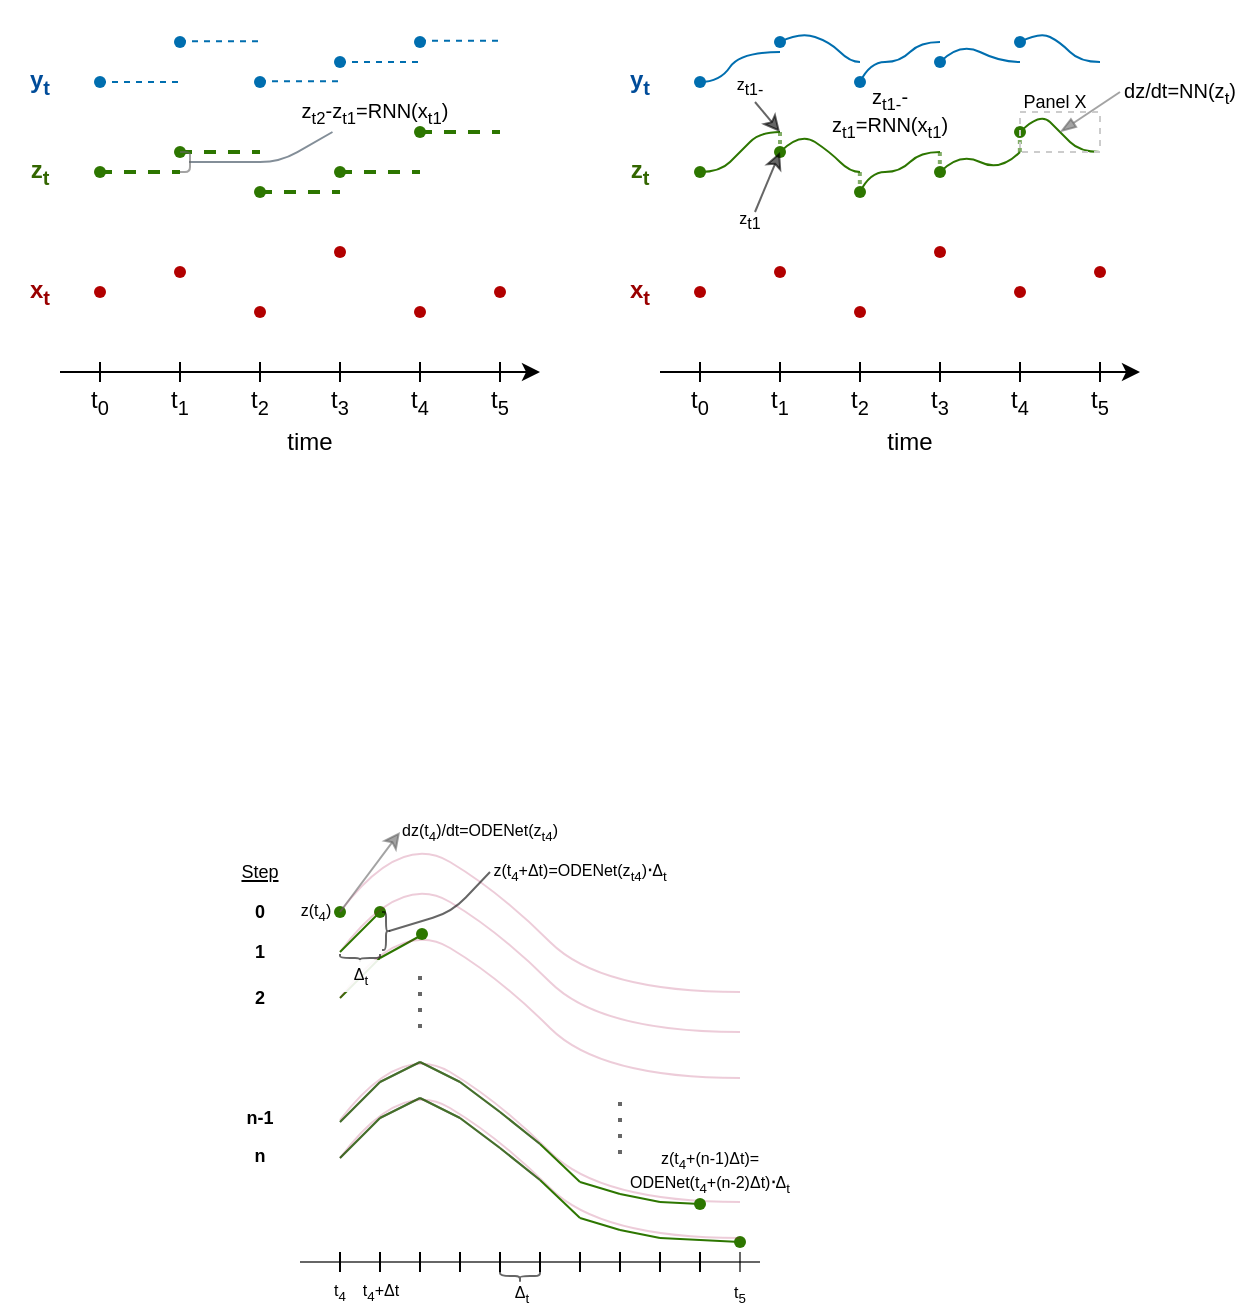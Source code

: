 <mxfile version="14.9.5" type="github">
  <diagram id="jBadv7jzQk303qV6k1zK" name="Page-1">
    <mxGraphModel dx="385" dy="618" grid="1" gridSize="10" guides="1" tooltips="1" connect="1" arrows="1" fold="1" page="1" pageScale="1" pageWidth="850" pageHeight="1100" math="0" shadow="0">
      <root>
        <mxCell id="0" />
        <mxCell id="1" parent="0" />
        <mxCell id="RxjEodVqocuGxgpkdKOe-25" value="" style="endArrow=none;html=1;fontSize=8;fontColor=#000000;strokeWidth=1;fillColor=#60a917;strokeColor=#2D7600;" edge="1" parent="1">
          <mxGeometry width="50" height="50" relative="1" as="geometry">
            <mxPoint x="280" y="573" as="sourcePoint" />
            <mxPoint x="300" y="562" as="targetPoint" />
          </mxGeometry>
        </mxCell>
        <mxCell id="RxjEodVqocuGxgpkdKOe-24" value="" style="endArrow=none;html=1;fontSize=8;fontColor=#000000;strokeWidth=1;fillColor=#60a917;strokeColor=#2D7600;" edge="1" parent="1">
          <mxGeometry width="50" height="50" relative="1" as="geometry">
            <mxPoint x="260" y="593" as="sourcePoint" />
            <mxPoint x="280" y="573" as="targetPoint" />
          </mxGeometry>
        </mxCell>
        <mxCell id="R_-WvSaThvEhrNufHfvD-218" value="" style="curved=1;endArrow=none;html=1;fontSize=8;fontColor=#000000;strokeWidth=1;opacity=20;endFill=0;fillColor=#d80073;strokeColor=#A50040;" parent="1" edge="1">
          <mxGeometry width="50" height="50" relative="1" as="geometry">
            <mxPoint x="260" y="593" as="sourcePoint" />
            <mxPoint x="460" y="633" as="targetPoint" />
            <Array as="points">
              <mxPoint x="290" y="553" />
              <mxPoint x="340" y="583" />
              <mxPoint x="390" y="633" />
            </Array>
          </mxGeometry>
        </mxCell>
        <mxCell id="R_-WvSaThvEhrNufHfvD-186" value="" style="shape=waypoint;sketch=0;fillStyle=solid;size=6;pointerEvents=1;points=[];fillColor=#60a917;resizable=0;rotatable=0;perimeter=centerPerimeter;snapToPoint=1;fontSize=8;fontColor=#ffffff;strokeWidth=1;strokeColor=#2D7600;" parent="1" vertex="1">
          <mxGeometry x="240" y="530" width="40" height="40" as="geometry" />
        </mxCell>
        <mxCell id="R_-WvSaThvEhrNufHfvD-189" value="" style="shape=waypoint;sketch=0;fillStyle=solid;size=6;pointerEvents=1;points=[];fillColor=#60a917;resizable=0;rotatable=0;perimeter=centerPerimeter;snapToPoint=1;fontSize=8;fontColor=#ffffff;strokeWidth=1;strokeColor=#2D7600;" parent="1" vertex="1">
          <mxGeometry x="260" y="530" width="40" height="40" as="geometry" />
        </mxCell>
        <mxCell id="R_-WvSaThvEhrNufHfvD-1" value="" style="endArrow=classic;html=1;endFill=1;" parent="1" edge="1">
          <mxGeometry width="50" height="50" relative="1" as="geometry">
            <mxPoint x="120" y="280" as="sourcePoint" />
            <mxPoint x="360" y="280" as="targetPoint" />
          </mxGeometry>
        </mxCell>
        <mxCell id="R_-WvSaThvEhrNufHfvD-2" value="" style="shape=waypoint;sketch=0;fillStyle=solid;size=6;pointerEvents=1;points=[];fillColor=#e51400;resizable=0;rotatable=0;perimeter=centerPerimeter;snapToPoint=1;strokeColor=#B20000;fontColor=#ffffff;" parent="1" vertex="1">
          <mxGeometry x="120" y="220" width="40" height="40" as="geometry" />
        </mxCell>
        <mxCell id="R_-WvSaThvEhrNufHfvD-9" value="" style="line;strokeWidth=1;direction=south;html=1;" parent="1" vertex="1">
          <mxGeometry x="135" y="275" width="10" height="10" as="geometry" />
        </mxCell>
        <mxCell id="R_-WvSaThvEhrNufHfvD-11" value="" style="line;strokeWidth=1;direction=south;html=1;" parent="1" vertex="1">
          <mxGeometry x="175" y="275" width="10" height="10" as="geometry" />
        </mxCell>
        <mxCell id="R_-WvSaThvEhrNufHfvD-12" value="" style="shape=waypoint;sketch=0;fillStyle=solid;size=6;pointerEvents=1;points=[];fillColor=#e51400;resizable=0;rotatable=0;perimeter=centerPerimeter;snapToPoint=1;strokeColor=#B20000;fontColor=#ffffff;" parent="1" vertex="1">
          <mxGeometry x="160" y="210" width="40" height="40" as="geometry" />
        </mxCell>
        <mxCell id="R_-WvSaThvEhrNufHfvD-14" value="" style="line;strokeWidth=1;direction=south;html=1;" parent="1" vertex="1">
          <mxGeometry x="215" y="275" width="10" height="10" as="geometry" />
        </mxCell>
        <mxCell id="R_-WvSaThvEhrNufHfvD-15" value="" style="shape=waypoint;sketch=0;fillStyle=solid;size=6;pointerEvents=1;points=[];fillColor=#e51400;resizable=0;rotatable=0;perimeter=centerPerimeter;snapToPoint=1;strokeColor=#B20000;fontColor=#ffffff;" parent="1" vertex="1">
          <mxGeometry x="200" y="230" width="40" height="40" as="geometry" />
        </mxCell>
        <mxCell id="R_-WvSaThvEhrNufHfvD-16" value="" style="shape=waypoint;sketch=0;fillStyle=solid;size=6;pointerEvents=1;points=[];fillColor=#e51400;resizable=0;rotatable=0;perimeter=centerPerimeter;snapToPoint=1;strokeColor=#B20000;fontColor=#ffffff;" parent="1" vertex="1">
          <mxGeometry x="240" y="200" width="40" height="40" as="geometry" />
        </mxCell>
        <mxCell id="R_-WvSaThvEhrNufHfvD-18" value="" style="shape=waypoint;sketch=0;fillStyle=solid;size=6;pointerEvents=1;points=[];fillColor=#e51400;resizable=0;rotatable=0;perimeter=centerPerimeter;snapToPoint=1;strokeColor=#B20000;fontColor=#ffffff;" parent="1" vertex="1">
          <mxGeometry x="280" y="230" width="40" height="40" as="geometry" />
        </mxCell>
        <mxCell id="R_-WvSaThvEhrNufHfvD-20" value="" style="line;strokeWidth=1;direction=south;html=1;" parent="1" vertex="1">
          <mxGeometry x="255" y="275" width="10" height="10" as="geometry" />
        </mxCell>
        <mxCell id="R_-WvSaThvEhrNufHfvD-21" value="" style="line;strokeWidth=1;direction=south;html=1;" parent="1" vertex="1">
          <mxGeometry x="295" y="275" width="10" height="10" as="geometry" />
        </mxCell>
        <mxCell id="R_-WvSaThvEhrNufHfvD-22" value="" style="line;strokeWidth=1;direction=south;html=1;" parent="1" vertex="1">
          <mxGeometry x="335" y="275" width="10" height="10" as="geometry" />
        </mxCell>
        <mxCell id="R_-WvSaThvEhrNufHfvD-26" value="" style="shape=waypoint;sketch=0;fillStyle=solid;size=6;pointerEvents=1;points=[];fillColor=#60a917;resizable=0;rotatable=0;perimeter=centerPerimeter;snapToPoint=1;strokeColor=#2D7600;fontColor=#ffffff;" parent="1" vertex="1">
          <mxGeometry x="120" y="160" width="40" height="40" as="geometry" />
        </mxCell>
        <mxCell id="R_-WvSaThvEhrNufHfvD-27" value="" style="shape=waypoint;sketch=0;fillStyle=solid;size=6;pointerEvents=1;points=[];fillColor=#60a917;resizable=0;rotatable=0;perimeter=centerPerimeter;snapToPoint=1;strokeColor=#2D7600;fontColor=#ffffff;" parent="1" vertex="1">
          <mxGeometry x="160" y="150" width="40" height="40" as="geometry" />
        </mxCell>
        <mxCell id="R_-WvSaThvEhrNufHfvD-28" value="" style="shape=waypoint;sketch=0;fillStyle=solid;size=6;pointerEvents=1;points=[];fillColor=#60a917;resizable=0;rotatable=0;perimeter=centerPerimeter;snapToPoint=1;strokeColor=#2D7600;fontColor=#ffffff;" parent="1" vertex="1">
          <mxGeometry x="200" y="170" width="40" height="40" as="geometry" />
        </mxCell>
        <mxCell id="R_-WvSaThvEhrNufHfvD-29" value="" style="shape=waypoint;sketch=0;fillStyle=solid;size=6;pointerEvents=1;points=[];fillColor=#60a917;resizable=0;rotatable=0;perimeter=centerPerimeter;snapToPoint=1;strokeColor=#2D7600;fontColor=#ffffff;" parent="1" vertex="1">
          <mxGeometry x="240" y="160" width="40" height="40" as="geometry" />
        </mxCell>
        <mxCell id="R_-WvSaThvEhrNufHfvD-30" value="" style="shape=waypoint;sketch=0;fillStyle=solid;size=6;pointerEvents=1;points=[];fillColor=#60a917;resizable=0;rotatable=0;perimeter=centerPerimeter;snapToPoint=1;strokeColor=#2D7600;fontColor=#ffffff;" parent="1" vertex="1">
          <mxGeometry x="280" y="140" width="40" height="40" as="geometry" />
        </mxCell>
        <mxCell id="R_-WvSaThvEhrNufHfvD-33" value="" style="line;strokeWidth=2;html=1;fillColor=#60a917;strokeColor=#2D7600;fontColor=#ffffff;dashed=1;" parent="1" vertex="1">
          <mxGeometry x="140" y="175" width="40" height="10" as="geometry" />
        </mxCell>
        <mxCell id="R_-WvSaThvEhrNufHfvD-34" value="" style="line;strokeWidth=2;html=1;fillColor=#60a917;strokeColor=#2D7600;fontColor=#ffffff;dashed=1;" parent="1" vertex="1">
          <mxGeometry x="180" y="165" width="40" height="10" as="geometry" />
        </mxCell>
        <mxCell id="R_-WvSaThvEhrNufHfvD-35" value="" style="line;strokeWidth=2;html=1;fillColor=#60a917;strokeColor=#2D7600;fontColor=#ffffff;dashed=1;" parent="1" vertex="1">
          <mxGeometry x="220" y="185" width="40" height="10" as="geometry" />
        </mxCell>
        <mxCell id="R_-WvSaThvEhrNufHfvD-36" value="" style="line;strokeWidth=2;html=1;fillColor=#60a917;strokeColor=#2D7600;fontColor=#ffffff;dashed=1;" parent="1" vertex="1">
          <mxGeometry x="260" y="175" width="40" height="10" as="geometry" />
        </mxCell>
        <mxCell id="R_-WvSaThvEhrNufHfvD-37" value="" style="line;strokeWidth=2;html=1;fillColor=#60a917;strokeColor=#2D7600;fontColor=#ffffff;dashed=1;" parent="1" vertex="1">
          <mxGeometry x="300" y="155" width="40" height="10" as="geometry" />
        </mxCell>
        <mxCell id="R_-WvSaThvEhrNufHfvD-42" value="" style="shape=waypoint;sketch=0;fillStyle=solid;size=6;pointerEvents=1;points=[];fillColor=#1ba1e2;resizable=0;rotatable=0;perimeter=centerPerimeter;snapToPoint=1;strokeColor=#006EAF;fontColor=#ffffff;" parent="1" vertex="1">
          <mxGeometry x="120" y="115" width="40" height="40" as="geometry" />
        </mxCell>
        <mxCell id="R_-WvSaThvEhrNufHfvD-43" value="" style="shape=waypoint;sketch=0;fillStyle=solid;size=6;pointerEvents=1;points=[];fillColor=#1ba1e2;resizable=0;rotatable=0;perimeter=centerPerimeter;snapToPoint=1;strokeColor=#006EAF;fontColor=#ffffff;" parent="1" vertex="1">
          <mxGeometry x="160" y="95" width="40" height="40" as="geometry" />
        </mxCell>
        <mxCell id="R_-WvSaThvEhrNufHfvD-44" value="" style="shape=waypoint;sketch=0;fillStyle=solid;size=6;pointerEvents=1;points=[];fillColor=#1ba1e2;resizable=0;rotatable=0;perimeter=centerPerimeter;snapToPoint=1;strokeColor=#006EAF;fontColor=#ffffff;" parent="1" vertex="1">
          <mxGeometry x="200" y="115" width="40" height="40" as="geometry" />
        </mxCell>
        <mxCell id="R_-WvSaThvEhrNufHfvD-45" value="" style="shape=waypoint;sketch=0;fillStyle=solid;size=6;pointerEvents=1;points=[];fillColor=#1ba1e2;resizable=0;rotatable=0;perimeter=centerPerimeter;snapToPoint=1;strokeColor=#006EAF;fontColor=#ffffff;" parent="1" vertex="1">
          <mxGeometry x="240" y="105" width="40" height="40" as="geometry" />
        </mxCell>
        <mxCell id="R_-WvSaThvEhrNufHfvD-46" value="" style="shape=waypoint;sketch=0;fillStyle=solid;size=6;pointerEvents=1;points=[];fillColor=#1ba1e2;resizable=0;rotatable=0;perimeter=centerPerimeter;snapToPoint=1;strokeColor=#006EAF;fontColor=#ffffff;" parent="1" vertex="1">
          <mxGeometry x="280" y="95" width="40" height="40" as="geometry" />
        </mxCell>
        <mxCell id="R_-WvSaThvEhrNufHfvD-50" value="t&lt;sub&gt;0&lt;/sub&gt;" style="text;html=1;strokeColor=none;fillColor=none;align=center;verticalAlign=middle;whiteSpace=wrap;rounded=0;" parent="1" vertex="1">
          <mxGeometry x="120" y="285" width="40" height="20" as="geometry" />
        </mxCell>
        <mxCell id="R_-WvSaThvEhrNufHfvD-51" value="t&lt;sub&gt;1&lt;/sub&gt;" style="text;html=1;strokeColor=none;fillColor=none;align=center;verticalAlign=middle;whiteSpace=wrap;rounded=0;" parent="1" vertex="1">
          <mxGeometry x="160" y="285" width="40" height="20" as="geometry" />
        </mxCell>
        <mxCell id="R_-WvSaThvEhrNufHfvD-52" value="t&lt;sub&gt;2&lt;/sub&gt;" style="text;html=1;strokeColor=none;fillColor=none;align=center;verticalAlign=middle;whiteSpace=wrap;rounded=0;" parent="1" vertex="1">
          <mxGeometry x="200" y="285" width="40" height="20" as="geometry" />
        </mxCell>
        <mxCell id="R_-WvSaThvEhrNufHfvD-53" value="t&lt;sub&gt;3&lt;/sub&gt;" style="text;html=1;strokeColor=none;fillColor=none;align=center;verticalAlign=middle;whiteSpace=wrap;rounded=0;" parent="1" vertex="1">
          <mxGeometry x="240" y="285" width="40" height="20" as="geometry" />
        </mxCell>
        <mxCell id="R_-WvSaThvEhrNufHfvD-54" value="t&lt;sub&gt;4&lt;/sub&gt;" style="text;html=1;strokeColor=none;fillColor=none;align=center;verticalAlign=middle;whiteSpace=wrap;rounded=0;" parent="1" vertex="1">
          <mxGeometry x="280" y="285" width="40" height="20" as="geometry" />
        </mxCell>
        <mxCell id="R_-WvSaThvEhrNufHfvD-55" value="t&lt;sub&gt;5&lt;/sub&gt;" style="text;html=1;strokeColor=none;fillColor=none;align=center;verticalAlign=middle;whiteSpace=wrap;rounded=0;" parent="1" vertex="1">
          <mxGeometry x="320" y="285" width="40" height="20" as="geometry" />
        </mxCell>
        <mxCell id="R_-WvSaThvEhrNufHfvD-57" value="y&lt;sub&gt;t&lt;/sub&gt;" style="text;html=1;align=center;verticalAlign=middle;whiteSpace=wrap;rounded=0;fontColor=#004C99;fontStyle=1" parent="1" vertex="1">
          <mxGeometry x="90" y="125" width="40" height="20" as="geometry" />
        </mxCell>
        <mxCell id="R_-WvSaThvEhrNufHfvD-58" value="z&lt;sub&gt;t&lt;/sub&gt;" style="text;html=1;align=center;verticalAlign=middle;whiteSpace=wrap;rounded=0;fontColor=#336600;fontStyle=1" parent="1" vertex="1">
          <mxGeometry x="90" y="170" width="40" height="20" as="geometry" />
        </mxCell>
        <mxCell id="R_-WvSaThvEhrNufHfvD-59" value="x&lt;sub&gt;t&lt;/sub&gt;" style="text;html=1;align=center;verticalAlign=middle;whiteSpace=wrap;rounded=0;fontStyle=1;fontColor=#990000;" parent="1" vertex="1">
          <mxGeometry x="90" y="230" width="40" height="20" as="geometry" />
        </mxCell>
        <mxCell id="R_-WvSaThvEhrNufHfvD-61" value="time" style="text;html=1;strokeColor=none;fillColor=none;align=center;verticalAlign=middle;whiteSpace=wrap;rounded=0;" parent="1" vertex="1">
          <mxGeometry x="225" y="305" width="40" height="20" as="geometry" />
        </mxCell>
        <mxCell id="R_-WvSaThvEhrNufHfvD-63" value="" style="endArrow=none;dashed=1;html=1;fontColor=#000000;exitX=0.582;exitY=0.503;exitDx=0;exitDy=0;exitPerimeter=0;fillColor=#1ba1e2;strokeColor=#006EAF;" parent="1" source="R_-WvSaThvEhrNufHfvD-42" edge="1">
          <mxGeometry width="50" height="50" relative="1" as="geometry">
            <mxPoint x="240" y="160" as="sourcePoint" />
            <mxPoint x="180" y="135" as="targetPoint" />
          </mxGeometry>
        </mxCell>
        <mxCell id="R_-WvSaThvEhrNufHfvD-64" value="" style="endArrow=none;dashed=1;html=1;fontColor=#000000;exitX=0.582;exitY=0.503;exitDx=0;exitDy=0;exitPerimeter=0;fillColor=#1ba1e2;strokeColor=#006EAF;" parent="1" edge="1">
          <mxGeometry width="50" height="50" relative="1" as="geometry">
            <mxPoint x="180" y="114.67" as="sourcePoint" />
            <mxPoint x="220" y="114.67" as="targetPoint" />
          </mxGeometry>
        </mxCell>
        <mxCell id="R_-WvSaThvEhrNufHfvD-65" value="" style="endArrow=none;dashed=1;html=1;fontColor=#000000;exitX=0.582;exitY=0.503;exitDx=0;exitDy=0;exitPerimeter=0;fillColor=#1ba1e2;strokeColor=#006EAF;" parent="1" edge="1">
          <mxGeometry width="50" height="50" relative="1" as="geometry">
            <mxPoint x="220" y="134.67" as="sourcePoint" />
            <mxPoint x="260" y="134.67" as="targetPoint" />
          </mxGeometry>
        </mxCell>
        <mxCell id="R_-WvSaThvEhrNufHfvD-67" value="" style="endArrow=none;dashed=1;html=1;fontColor=#000000;exitX=0.582;exitY=0.503;exitDx=0;exitDy=0;exitPerimeter=0;fillColor=#1ba1e2;strokeColor=#006EAF;" parent="1" edge="1">
          <mxGeometry width="50" height="50" relative="1" as="geometry">
            <mxPoint x="260" y="125.0" as="sourcePoint" />
            <mxPoint x="300" y="125.0" as="targetPoint" />
          </mxGeometry>
        </mxCell>
        <mxCell id="R_-WvSaThvEhrNufHfvD-68" value="" style="endArrow=none;dashed=1;html=1;fontColor=#000000;exitX=0.582;exitY=0.503;exitDx=0;exitDy=0;exitPerimeter=0;fillColor=#1ba1e2;strokeColor=#006EAF;" parent="1" edge="1">
          <mxGeometry width="50" height="50" relative="1" as="geometry">
            <mxPoint x="300" y="114.43" as="sourcePoint" />
            <mxPoint x="340" y="114.43" as="targetPoint" />
          </mxGeometry>
        </mxCell>
        <mxCell id="R_-WvSaThvEhrNufHfvD-70" value="" style="endArrow=classic;html=1;endFill=1;" parent="1" edge="1">
          <mxGeometry width="50" height="50" relative="1" as="geometry">
            <mxPoint x="420" y="280" as="sourcePoint" />
            <mxPoint x="660" y="280" as="targetPoint" />
          </mxGeometry>
        </mxCell>
        <mxCell id="R_-WvSaThvEhrNufHfvD-71" value="" style="shape=waypoint;sketch=0;fillStyle=solid;size=6;pointerEvents=1;points=[];fillColor=#e51400;resizable=0;rotatable=0;perimeter=centerPerimeter;snapToPoint=1;strokeColor=#B20000;fontColor=#ffffff;" parent="1" vertex="1">
          <mxGeometry x="420" y="220" width="40" height="40" as="geometry" />
        </mxCell>
        <mxCell id="R_-WvSaThvEhrNufHfvD-72" value="" style="line;strokeWidth=1;direction=south;html=1;" parent="1" vertex="1">
          <mxGeometry x="435" y="275" width="10" height="10" as="geometry" />
        </mxCell>
        <mxCell id="R_-WvSaThvEhrNufHfvD-73" value="" style="line;strokeWidth=1;direction=south;html=1;" parent="1" vertex="1">
          <mxGeometry x="475" y="275" width="10" height="10" as="geometry" />
        </mxCell>
        <mxCell id="R_-WvSaThvEhrNufHfvD-74" value="" style="shape=waypoint;sketch=0;fillStyle=solid;size=6;pointerEvents=1;points=[];fillColor=#e51400;resizable=0;rotatable=0;perimeter=centerPerimeter;snapToPoint=1;strokeColor=#B20000;fontColor=#ffffff;" parent="1" vertex="1">
          <mxGeometry x="460" y="210" width="40" height="40" as="geometry" />
        </mxCell>
        <mxCell id="R_-WvSaThvEhrNufHfvD-75" value="" style="line;strokeWidth=1;direction=south;html=1;" parent="1" vertex="1">
          <mxGeometry x="515" y="275" width="10" height="10" as="geometry" />
        </mxCell>
        <mxCell id="R_-WvSaThvEhrNufHfvD-76" value="" style="shape=waypoint;sketch=0;fillStyle=solid;size=6;pointerEvents=1;points=[];fillColor=#e51400;resizable=0;rotatable=0;perimeter=centerPerimeter;snapToPoint=1;strokeColor=#B20000;fontColor=#ffffff;" parent="1" vertex="1">
          <mxGeometry x="500" y="230" width="40" height="40" as="geometry" />
        </mxCell>
        <mxCell id="R_-WvSaThvEhrNufHfvD-77" value="" style="shape=waypoint;sketch=0;fillStyle=solid;size=6;pointerEvents=1;points=[];fillColor=#e51400;resizable=0;rotatable=0;perimeter=centerPerimeter;snapToPoint=1;strokeColor=#B20000;fontColor=#ffffff;" parent="1" vertex="1">
          <mxGeometry x="540" y="200" width="40" height="40" as="geometry" />
        </mxCell>
        <mxCell id="R_-WvSaThvEhrNufHfvD-78" value="" style="shape=waypoint;sketch=0;fillStyle=solid;size=6;pointerEvents=1;points=[];fillColor=#e51400;resizable=0;rotatable=0;perimeter=centerPerimeter;snapToPoint=1;strokeColor=#B20000;fontColor=#ffffff;" parent="1" vertex="1">
          <mxGeometry x="580" y="220" width="40" height="40" as="geometry" />
        </mxCell>
        <mxCell id="R_-WvSaThvEhrNufHfvD-79" value="" style="line;strokeWidth=1;direction=south;html=1;" parent="1" vertex="1">
          <mxGeometry x="555" y="275" width="10" height="10" as="geometry" />
        </mxCell>
        <mxCell id="R_-WvSaThvEhrNufHfvD-80" value="" style="line;strokeWidth=1;direction=south;html=1;" parent="1" vertex="1">
          <mxGeometry x="595" y="275" width="10" height="10" as="geometry" />
        </mxCell>
        <mxCell id="R_-WvSaThvEhrNufHfvD-81" value="" style="line;strokeWidth=1;direction=south;html=1;" parent="1" vertex="1">
          <mxGeometry x="635" y="275" width="10" height="10" as="geometry" />
        </mxCell>
        <mxCell id="R_-WvSaThvEhrNufHfvD-82" value="" style="shape=waypoint;sketch=0;fillStyle=solid;size=6;pointerEvents=1;points=[];fillColor=#e51400;resizable=0;rotatable=0;perimeter=centerPerimeter;snapToPoint=1;strokeColor=#B20000;fontColor=#ffffff;" parent="1" vertex="1">
          <mxGeometry x="620" y="210" width="40" height="40" as="geometry" />
        </mxCell>
        <mxCell id="R_-WvSaThvEhrNufHfvD-84" value="" style="shape=waypoint;sketch=0;fillStyle=solid;size=6;pointerEvents=1;points=[];fillColor=#60a917;resizable=0;rotatable=0;perimeter=centerPerimeter;snapToPoint=1;strokeColor=#2D7600;fontColor=#ffffff;" parent="1" vertex="1">
          <mxGeometry x="420" y="160" width="40" height="40" as="geometry" />
        </mxCell>
        <mxCell id="R_-WvSaThvEhrNufHfvD-85" value="" style="shape=waypoint;sketch=0;fillStyle=solid;size=6;pointerEvents=1;points=[];fillColor=#60a917;resizable=0;rotatable=0;perimeter=centerPerimeter;snapToPoint=1;strokeColor=#2D7600;fontColor=#ffffff;" parent="1" vertex="1">
          <mxGeometry x="460" y="150" width="40" height="40" as="geometry" />
        </mxCell>
        <mxCell id="R_-WvSaThvEhrNufHfvD-86" value="" style="shape=waypoint;sketch=0;fillStyle=solid;size=6;pointerEvents=1;points=[];fillColor=#60a917;resizable=0;rotatable=0;perimeter=centerPerimeter;snapToPoint=1;strokeColor=#2D7600;fontColor=#ffffff;" parent="1" vertex="1">
          <mxGeometry x="500" y="170" width="40" height="40" as="geometry" />
        </mxCell>
        <mxCell id="R_-WvSaThvEhrNufHfvD-87" value="" style="shape=waypoint;sketch=0;fillStyle=solid;size=6;pointerEvents=1;points=[];fillColor=#60a917;resizable=0;rotatable=0;perimeter=centerPerimeter;snapToPoint=1;strokeColor=#2D7600;fontColor=#ffffff;" parent="1" vertex="1">
          <mxGeometry x="540" y="160" width="40" height="40" as="geometry" />
        </mxCell>
        <mxCell id="R_-WvSaThvEhrNufHfvD-88" value="" style="shape=waypoint;sketch=0;fillStyle=solid;size=6;pointerEvents=1;points=[];fillColor=#60a917;resizable=0;rotatable=0;perimeter=centerPerimeter;snapToPoint=1;strokeColor=#2D7600;fontColor=#ffffff;" parent="1" vertex="1">
          <mxGeometry x="580" y="140" width="40" height="40" as="geometry" />
        </mxCell>
        <mxCell id="R_-WvSaThvEhrNufHfvD-96" value="" style="shape=waypoint;sketch=0;fillStyle=solid;size=6;pointerEvents=1;points=[];fillColor=#1ba1e2;resizable=0;rotatable=0;perimeter=centerPerimeter;snapToPoint=1;strokeColor=#006EAF;fontColor=#ffffff;" parent="1" vertex="1">
          <mxGeometry x="420" y="115" width="40" height="40" as="geometry" />
        </mxCell>
        <mxCell id="R_-WvSaThvEhrNufHfvD-98" value="" style="shape=waypoint;sketch=0;fillStyle=solid;size=6;pointerEvents=1;points=[];fillColor=#1ba1e2;resizable=0;rotatable=0;perimeter=centerPerimeter;snapToPoint=1;strokeColor=#006EAF;fontColor=#ffffff;" parent="1" vertex="1">
          <mxGeometry x="500" y="115" width="40" height="40" as="geometry" />
        </mxCell>
        <mxCell id="R_-WvSaThvEhrNufHfvD-102" value="t&lt;sub&gt;0&lt;/sub&gt;" style="text;html=1;strokeColor=none;fillColor=none;align=center;verticalAlign=middle;whiteSpace=wrap;rounded=0;" parent="1" vertex="1">
          <mxGeometry x="420" y="285" width="40" height="20" as="geometry" />
        </mxCell>
        <mxCell id="R_-WvSaThvEhrNufHfvD-103" value="t&lt;sub&gt;1&lt;/sub&gt;" style="text;html=1;strokeColor=none;fillColor=none;align=center;verticalAlign=middle;whiteSpace=wrap;rounded=0;" parent="1" vertex="1">
          <mxGeometry x="460" y="285" width="40" height="20" as="geometry" />
        </mxCell>
        <mxCell id="R_-WvSaThvEhrNufHfvD-104" value="t&lt;sub&gt;2&lt;/sub&gt;" style="text;html=1;strokeColor=none;fillColor=none;align=center;verticalAlign=middle;whiteSpace=wrap;rounded=0;" parent="1" vertex="1">
          <mxGeometry x="500" y="285" width="40" height="20" as="geometry" />
        </mxCell>
        <mxCell id="R_-WvSaThvEhrNufHfvD-105" value="t&lt;sub&gt;3&lt;/sub&gt;" style="text;html=1;strokeColor=none;fillColor=none;align=center;verticalAlign=middle;whiteSpace=wrap;rounded=0;" parent="1" vertex="1">
          <mxGeometry x="540" y="285" width="40" height="20" as="geometry" />
        </mxCell>
        <mxCell id="R_-WvSaThvEhrNufHfvD-106" value="t&lt;sub&gt;4&lt;/sub&gt;" style="text;html=1;strokeColor=none;fillColor=none;align=center;verticalAlign=middle;whiteSpace=wrap;rounded=0;" parent="1" vertex="1">
          <mxGeometry x="580" y="285" width="40" height="20" as="geometry" />
        </mxCell>
        <mxCell id="R_-WvSaThvEhrNufHfvD-107" value="t&lt;sub&gt;5&lt;/sub&gt;" style="text;html=1;strokeColor=none;fillColor=none;align=center;verticalAlign=middle;whiteSpace=wrap;rounded=0;" parent="1" vertex="1">
          <mxGeometry x="620" y="285" width="40" height="20" as="geometry" />
        </mxCell>
        <mxCell id="R_-WvSaThvEhrNufHfvD-109" value="y&lt;sub&gt;t&lt;/sub&gt;" style="text;html=1;align=center;verticalAlign=middle;whiteSpace=wrap;rounded=0;fontColor=#004C99;fontStyle=1" parent="1" vertex="1">
          <mxGeometry x="390" y="125" width="40" height="20" as="geometry" />
        </mxCell>
        <mxCell id="R_-WvSaThvEhrNufHfvD-110" value="z&lt;sub&gt;t&lt;/sub&gt;" style="text;html=1;align=center;verticalAlign=middle;whiteSpace=wrap;rounded=0;fontColor=#336600;fontStyle=1" parent="1" vertex="1">
          <mxGeometry x="390" y="170" width="40" height="20" as="geometry" />
        </mxCell>
        <mxCell id="R_-WvSaThvEhrNufHfvD-111" value="x&lt;sub&gt;t&lt;/sub&gt;" style="text;html=1;align=center;verticalAlign=middle;whiteSpace=wrap;rounded=0;fontStyle=1;fontColor=#990000;" parent="1" vertex="1">
          <mxGeometry x="390" y="230" width="40" height="20" as="geometry" />
        </mxCell>
        <mxCell id="R_-WvSaThvEhrNufHfvD-112" value="time" style="text;html=1;strokeColor=none;fillColor=none;align=center;verticalAlign=middle;whiteSpace=wrap;rounded=0;" parent="1" vertex="1">
          <mxGeometry x="525" y="305" width="40" height="20" as="geometry" />
        </mxCell>
        <mxCell id="R_-WvSaThvEhrNufHfvD-119" value="" style="shape=waypoint;sketch=0;fillStyle=solid;size=6;pointerEvents=1;points=[];fillColor=#e51400;resizable=0;rotatable=0;perimeter=centerPerimeter;snapToPoint=1;strokeColor=#B20000;fontColor=#ffffff;" parent="1" vertex="1">
          <mxGeometry x="320" y="220" width="40" height="40" as="geometry" />
        </mxCell>
        <mxCell id="R_-WvSaThvEhrNufHfvD-120" value="" style="endArrow=none;dashed=1;html=1;fontColor=#000000;exitX=0.582;exitY=0.503;exitDx=0;exitDy=0;exitPerimeter=0;fillColor=#1ba1e2;strokeColor=#006EAF;" parent="1" edge="1">
          <mxGeometry width="50" height="50" relative="1" as="geometry">
            <mxPoint x="560" y="125" as="sourcePoint" />
            <mxPoint x="560" y="125" as="targetPoint" />
          </mxGeometry>
        </mxCell>
        <mxCell id="R_-WvSaThvEhrNufHfvD-129" value="" style="curved=1;endArrow=none;html=1;fontColor=#000000;endFill=0;fillColor=#60a917;strokeColor=#2D7600;" parent="1" edge="1">
          <mxGeometry width="50" height="50" relative="1" as="geometry">
            <mxPoint x="440" y="180" as="sourcePoint" />
            <mxPoint x="480" y="160" as="targetPoint" />
            <Array as="points">
              <mxPoint x="450" y="180" />
              <mxPoint x="460" y="170" />
              <mxPoint x="470" y="160" />
            </Array>
          </mxGeometry>
        </mxCell>
        <mxCell id="R_-WvSaThvEhrNufHfvD-131" value="" style="curved=1;endArrow=none;html=1;fontColor=#000000;endFill=0;fillColor=#60a917;strokeColor=#2D7600;" parent="1" edge="1">
          <mxGeometry width="50" height="50" relative="1" as="geometry">
            <mxPoint x="520" y="190" as="sourcePoint" />
            <mxPoint x="560" y="170" as="targetPoint" />
            <Array as="points">
              <mxPoint x="525" y="180" />
              <mxPoint x="540" y="180" />
              <mxPoint x="550" y="170" />
            </Array>
          </mxGeometry>
        </mxCell>
        <mxCell id="R_-WvSaThvEhrNufHfvD-134" value="" style="curved=1;endArrow=none;html=1;fontColor=#000000;endFill=0;fillColor=#60a917;strokeColor=#2D7600;" parent="1" edge="1">
          <mxGeometry width="50" height="50" relative="1" as="geometry">
            <mxPoint x="600" y="160" as="sourcePoint" />
            <mxPoint x="640" y="170" as="targetPoint" />
            <Array as="points">
              <mxPoint x="610" y="150" />
              <mxPoint x="620" y="160" />
              <mxPoint x="630" y="170" />
            </Array>
          </mxGeometry>
        </mxCell>
        <mxCell id="R_-WvSaThvEhrNufHfvD-136" value="" style="curved=1;endArrow=none;html=1;fontColor=#000000;endFill=0;exitX=0.549;exitY=0.511;exitDx=0;exitDy=0;exitPerimeter=0;fillColor=#60a917;strokeColor=#2D7600;" parent="1" edge="1">
          <mxGeometry width="50" height="50" relative="1" as="geometry">
            <mxPoint x="480" y="170" as="sourcePoint" />
            <mxPoint x="520" y="180" as="targetPoint" />
            <Array as="points">
              <mxPoint x="490" y="160" />
              <mxPoint x="505" y="170" />
              <mxPoint x="515" y="180" />
            </Array>
          </mxGeometry>
        </mxCell>
        <mxCell id="R_-WvSaThvEhrNufHfvD-137" value="" style="curved=1;endArrow=none;html=1;fontColor=#000000;endFill=0;exitX=0.549;exitY=0.511;exitDx=0;exitDy=0;exitPerimeter=0;fillColor=#60a917;strokeColor=#2D7600;" parent="1" edge="1">
          <mxGeometry width="50" height="50" relative="1" as="geometry">
            <mxPoint x="560" y="180" as="sourcePoint" />
            <mxPoint x="600" y="170" as="targetPoint" />
            <Array as="points">
              <mxPoint x="570" y="170" />
              <mxPoint x="590" y="180" />
            </Array>
          </mxGeometry>
        </mxCell>
        <mxCell id="R_-WvSaThvEhrNufHfvD-140" value="" style="curved=1;endArrow=none;html=1;fontColor=#000000;endFill=0;fillColor=#1ba1e2;strokeColor=#006EAF;" parent="1" edge="1">
          <mxGeometry width="50" height="50" relative="1" as="geometry">
            <mxPoint x="440" y="135" as="sourcePoint" />
            <mxPoint x="480" y="120" as="targetPoint" />
            <Array as="points">
              <mxPoint x="450" y="135" />
              <mxPoint x="460" y="120" />
            </Array>
          </mxGeometry>
        </mxCell>
        <mxCell id="R_-WvSaThvEhrNufHfvD-142" value="" style="curved=1;endArrow=none;html=1;fontColor=#000000;endFill=0;exitDx=0;exitDy=0;exitPerimeter=0;fillColor=#1ba1e2;strokeColor=#006EAF;startArrow=none;" parent="1" source="R_-WvSaThvEhrNufHfvD-97" edge="1">
          <mxGeometry width="50" height="50" relative="1" as="geometry">
            <mxPoint x="480" y="115" as="sourcePoint" />
            <mxPoint x="520" y="125" as="targetPoint" />
            <Array as="points">
              <mxPoint x="490" y="110" />
              <mxPoint x="505" y="115" />
              <mxPoint x="515" y="125" />
            </Array>
          </mxGeometry>
        </mxCell>
        <mxCell id="R_-WvSaThvEhrNufHfvD-143" value="" style="curved=1;endArrow=none;html=1;fontColor=#000000;endFill=0;fillColor=#1ba1e2;strokeColor=#006EAF;" parent="1" edge="1">
          <mxGeometry width="50" height="50" relative="1" as="geometry">
            <mxPoint x="520" y="135" as="sourcePoint" />
            <mxPoint x="560" y="115" as="targetPoint" />
            <Array as="points">
              <mxPoint x="525" y="125" />
              <mxPoint x="540" y="125" />
              <mxPoint x="550" y="115" />
            </Array>
          </mxGeometry>
        </mxCell>
        <mxCell id="R_-WvSaThvEhrNufHfvD-144" value="" style="curved=1;endArrow=none;html=1;fontColor=#000000;endFill=0;exitX=0.549;exitY=0.511;exitDx=0;exitDy=0;exitPerimeter=0;fillColor=#1ba1e2;strokeColor=#006EAF;" parent="1" edge="1">
          <mxGeometry width="50" height="50" relative="1" as="geometry">
            <mxPoint x="560" y="125" as="sourcePoint" />
            <mxPoint x="600" y="125" as="targetPoint" />
            <Array as="points">
              <mxPoint x="570" y="115" />
              <mxPoint x="590" y="125" />
            </Array>
          </mxGeometry>
        </mxCell>
        <mxCell id="R_-WvSaThvEhrNufHfvD-145" value="" style="curved=1;endArrow=none;html=1;fontColor=#000000;endFill=0;fillColor=#1ba1e2;strokeColor=#006EAF;" parent="1" edge="1">
          <mxGeometry width="50" height="50" relative="1" as="geometry">
            <mxPoint x="600" y="115" as="sourcePoint" />
            <mxPoint x="640" y="125" as="targetPoint" />
            <Array as="points">
              <mxPoint x="610" y="110" />
              <mxPoint x="620" y="115" />
              <mxPoint x="630" y="125" />
            </Array>
          </mxGeometry>
        </mxCell>
        <mxCell id="R_-WvSaThvEhrNufHfvD-97" value="" style="shape=waypoint;sketch=0;fillStyle=solid;size=6;pointerEvents=1;points=[];fillColor=#1ba1e2;resizable=0;rotatable=0;perimeter=centerPerimeter;snapToPoint=1;strokeColor=#006EAF;fontColor=#ffffff;" parent="1" vertex="1">
          <mxGeometry x="460" y="95" width="40" height="40" as="geometry" />
        </mxCell>
        <mxCell id="R_-WvSaThvEhrNufHfvD-146" value="" style="curved=1;endArrow=none;html=1;fontColor=#000000;endFill=0;exitX=0.549;exitY=0.511;exitDx=0;exitDy=0;exitPerimeter=0;fillColor=#1ba1e2;strokeColor=#006EAF;" parent="1" target="R_-WvSaThvEhrNufHfvD-97" edge="1">
          <mxGeometry width="50" height="50" relative="1" as="geometry">
            <mxPoint x="480" y="115" as="sourcePoint" />
            <mxPoint x="520" y="125" as="targetPoint" />
            <Array as="points" />
          </mxGeometry>
        </mxCell>
        <mxCell id="R_-WvSaThvEhrNufHfvD-148" value="" style="shape=waypoint;sketch=0;fillStyle=solid;size=6;pointerEvents=1;points=[];fillColor=#1ba1e2;resizable=0;rotatable=0;perimeter=centerPerimeter;snapToPoint=1;strokeColor=#006EAF;fontColor=#ffffff;" parent="1" vertex="1">
          <mxGeometry x="540" y="105" width="40" height="40" as="geometry" />
        </mxCell>
        <mxCell id="R_-WvSaThvEhrNufHfvD-149" value="" style="shape=waypoint;sketch=0;fillStyle=solid;size=6;pointerEvents=1;points=[];fillColor=#1ba1e2;resizable=0;rotatable=0;perimeter=centerPerimeter;snapToPoint=1;strokeColor=#006EAF;fontColor=#ffffff;" parent="1" vertex="1">
          <mxGeometry x="580" y="95" width="40" height="40" as="geometry" />
        </mxCell>
        <mxCell id="R_-WvSaThvEhrNufHfvD-151" value="" style="endArrow=blockThin;html=1;fontColor=#000000;fillColor=#f5f5f5;strokeColor=#666666;gradientColor=#b3b3b3;opacity=60;endFill=1;" parent="1" edge="1">
          <mxGeometry width="50" height="50" relative="1" as="geometry">
            <mxPoint x="650" y="140" as="sourcePoint" />
            <mxPoint x="620" y="160" as="targetPoint" />
            <Array as="points" />
          </mxGeometry>
        </mxCell>
        <mxCell id="R_-WvSaThvEhrNufHfvD-152" value="dz/dt=NN(z&lt;sub&gt;t&lt;/sub&gt;)" style="text;html=1;strokeColor=none;fillColor=none;align=center;verticalAlign=middle;whiteSpace=wrap;rounded=0;dashed=1;fontColor=#000000;fontSize=10;" parent="1" vertex="1">
          <mxGeometry x="645" y="130" width="70" height="20" as="geometry" />
        </mxCell>
        <mxCell id="R_-WvSaThvEhrNufHfvD-153" value="" style="endArrow=none;dashed=1;html=1;dashPattern=1 1;strokeWidth=2;fontColor=#000000;opacity=60;fillColor=#60a917;strokeColor=#2D7600;" parent="1" target="R_-WvSaThvEhrNufHfvD-85" edge="1">
          <mxGeometry width="50" height="50" relative="1" as="geometry">
            <mxPoint x="480" y="160" as="sourcePoint" />
            <mxPoint x="560" y="120" as="targetPoint" />
          </mxGeometry>
        </mxCell>
        <mxCell id="R_-WvSaThvEhrNufHfvD-155" value="" style="endArrow=none;dashed=1;html=1;dashPattern=1 1;strokeWidth=2;fontColor=#000000;opacity=60;fillColor=#60a917;strokeColor=#2D7600;" parent="1" edge="1">
          <mxGeometry width="50" height="50" relative="1" as="geometry">
            <mxPoint x="519.92" y="180" as="sourcePoint" />
            <mxPoint x="519.92" y="190" as="targetPoint" />
          </mxGeometry>
        </mxCell>
        <mxCell id="R_-WvSaThvEhrNufHfvD-156" value="" style="endArrow=none;dashed=1;html=1;dashPattern=1 1;strokeWidth=2;fontColor=#000000;opacity=60;fillColor=#60a917;strokeColor=#2D7600;" parent="1" edge="1">
          <mxGeometry width="50" height="50" relative="1" as="geometry">
            <mxPoint x="559.92" y="170" as="sourcePoint" />
            <mxPoint x="559.92" y="180" as="targetPoint" />
          </mxGeometry>
        </mxCell>
        <mxCell id="R_-WvSaThvEhrNufHfvD-157" value="" style="endArrow=none;dashed=1;html=1;dashPattern=1 1;strokeWidth=2;fontColor=#000000;opacity=60;fillColor=#60a917;strokeColor=#2D7600;" parent="1" edge="1">
          <mxGeometry width="50" height="50" relative="1" as="geometry">
            <mxPoint x="599.92" y="160" as="sourcePoint" />
            <mxPoint x="599.92" y="170" as="targetPoint" />
          </mxGeometry>
        </mxCell>
        <mxCell id="R_-WvSaThvEhrNufHfvD-159" value="z&lt;sub&gt;t1-&lt;/sub&gt;-z&lt;sub&gt;t1&lt;/sub&gt;=RNN(x&lt;sub&gt;t1&lt;/sub&gt;)" style="text;html=1;strokeColor=none;fillColor=none;align=center;verticalAlign=middle;whiteSpace=wrap;rounded=0;dashed=1;fontColor=#000000;fontSize=10;" parent="1" vertex="1">
          <mxGeometry x="500" y="140" width="70" height="20" as="geometry" />
        </mxCell>
        <mxCell id="R_-WvSaThvEhrNufHfvD-161" value="" style="endArrow=none;html=1;fontColor=#000000;fillColor=#647687;strokeColor=#314354;opacity=60;strokeWidth=1;endFill=0;exitX=0.25;exitY=1;exitDx=0;exitDy=0;entryX=0.1;entryY=0.5;entryDx=0;entryDy=0;entryPerimeter=0;" parent="1" source="R_-WvSaThvEhrNufHfvD-162" target="R_-WvSaThvEhrNufHfvD-169" edge="1">
          <mxGeometry width="50" height="50" relative="1" as="geometry">
            <mxPoint x="260.0" y="145" as="sourcePoint" />
            <mxPoint x="220" y="180" as="targetPoint" />
            <Array as="points">
              <mxPoint x="230" y="175" />
            </Array>
          </mxGeometry>
        </mxCell>
        <mxCell id="R_-WvSaThvEhrNufHfvD-162" value="&lt;div&gt;z&lt;sub&gt;t2&lt;/sub&gt;-z&lt;sub&gt;t1&lt;/sub&gt;=RNN(x&lt;sub&gt;t1&lt;/sub&gt;)&lt;/div&gt;" style="text;html=1;strokeColor=none;fillColor=none;align=center;verticalAlign=middle;whiteSpace=wrap;rounded=0;dashed=1;fontColor=#000000;fontSize=10;" parent="1" vertex="1">
          <mxGeometry x="235" y="140" width="85" height="20" as="geometry" />
        </mxCell>
        <mxCell id="R_-WvSaThvEhrNufHfvD-163" value="z&lt;sub style=&quot;font-size: 8px;&quot;&gt;t1-&lt;/sub&gt;" style="text;html=1;strokeColor=none;fillColor=none;align=center;verticalAlign=middle;whiteSpace=wrap;rounded=0;dashed=1;fontSize=8;fontColor=#000000;" parent="1" vertex="1">
          <mxGeometry x="460" y="130" width="10" height="15" as="geometry" />
        </mxCell>
        <mxCell id="R_-WvSaThvEhrNufHfvD-164" value="z&lt;sub style=&quot;font-size: 8px;&quot;&gt;t1&lt;/sub&gt;" style="text;html=1;strokeColor=none;fillColor=none;align=center;verticalAlign=middle;whiteSpace=wrap;rounded=0;dashed=1;fontSize=8;fontColor=#000000;" parent="1" vertex="1">
          <mxGeometry x="460" y="200" width="10" height="10" as="geometry" />
        </mxCell>
        <mxCell id="R_-WvSaThvEhrNufHfvD-166" value="" style="endArrow=classic;html=1;fontSize=8;fontColor=#000000;strokeWidth=1;opacity=60;exitX=0.75;exitY=1;exitDx=0;exitDy=0;" parent="1" source="R_-WvSaThvEhrNufHfvD-163" edge="1">
          <mxGeometry width="50" height="50" relative="1" as="geometry">
            <mxPoint x="470" y="150" as="sourcePoint" />
            <mxPoint x="480" y="160" as="targetPoint" />
          </mxGeometry>
        </mxCell>
        <mxCell id="R_-WvSaThvEhrNufHfvD-167" value="" style="endArrow=classic;html=1;fontSize=8;fontColor=#000000;strokeWidth=1;opacity=60;exitX=0.75;exitY=0;exitDx=0;exitDy=0;" parent="1" source="R_-WvSaThvEhrNufHfvD-164" edge="1">
          <mxGeometry width="50" height="50" relative="1" as="geometry">
            <mxPoint x="440" y="180" as="sourcePoint" />
            <mxPoint x="480" y="170" as="targetPoint" />
          </mxGeometry>
        </mxCell>
        <mxCell id="R_-WvSaThvEhrNufHfvD-169" value="" style="shape=curlyBracket;whiteSpace=wrap;html=1;rounded=1;fontSize=8;fontColor=#333333;strokeWidth=1;rotation=-180;fillColor=#f5f5f5;strokeColor=#666666;size=0;opacity=60;" parent="1" vertex="1">
          <mxGeometry x="180" y="170" width="5" height="10" as="geometry" />
        </mxCell>
        <mxCell id="R_-WvSaThvEhrNufHfvD-173" value="" style="line;strokeWidth=1;html=1;fontSize=8;fontColor=#000000;opacity=60;" parent="1" vertex="1">
          <mxGeometry x="240" y="720" width="230" height="10" as="geometry" />
        </mxCell>
        <mxCell id="R_-WvSaThvEhrNufHfvD-174" value="" style="curved=1;endArrow=none;html=1;fontSize=8;fontColor=#000000;strokeWidth=1;opacity=20;endFill=0;fillColor=#d80073;strokeColor=#A50040;textOpacity=50;" parent="1" edge="1">
          <mxGeometry width="50" height="50" relative="1" as="geometry">
            <mxPoint x="260" y="550" as="sourcePoint" />
            <mxPoint x="460" y="590" as="targetPoint" />
            <Array as="points">
              <mxPoint x="290" y="510" />
              <mxPoint x="340" y="540" />
              <mxPoint x="390" y="590" />
            </Array>
          </mxGeometry>
        </mxCell>
        <mxCell id="R_-WvSaThvEhrNufHfvD-175" value="" style="line;strokeWidth=1;direction=south;html=1;" parent="1" vertex="1">
          <mxGeometry x="255" y="720" width="10" height="10" as="geometry" />
        </mxCell>
        <mxCell id="R_-WvSaThvEhrNufHfvD-183" value="" style="curved=1;endArrow=none;html=1;fontSize=8;fontColor=#000000;strokeWidth=1;opacity=20;endFill=0;fillColor=#d80073;strokeColor=#A50040;" parent="1" edge="1">
          <mxGeometry width="50" height="50" relative="1" as="geometry">
            <mxPoint x="260" y="570" as="sourcePoint" />
            <mxPoint x="460" y="610" as="targetPoint" />
            <Array as="points">
              <mxPoint x="290" y="530" />
              <mxPoint x="340" y="560" />
              <mxPoint x="390" y="610" />
            </Array>
          </mxGeometry>
        </mxCell>
        <mxCell id="R_-WvSaThvEhrNufHfvD-190" value="" style="curved=1;endArrow=none;html=1;fontSize=8;fontColor=#000000;strokeWidth=1;opacity=20;endFill=0;fillColor=#d80073;strokeColor=#A50040;" parent="1" edge="1">
          <mxGeometry width="50" height="50" relative="1" as="geometry">
            <mxPoint x="260" y="654" as="sourcePoint" />
            <mxPoint x="460" y="695" as="targetPoint" />
            <Array as="points">
              <mxPoint x="290" y="615" />
              <mxPoint x="340" y="645" />
              <mxPoint x="390" y="695" />
            </Array>
          </mxGeometry>
        </mxCell>
        <mxCell id="R_-WvSaThvEhrNufHfvD-194" value="" style="curved=1;endArrow=none;html=1;fontSize=8;fontColor=#000000;strokeWidth=1;opacity=60;endFill=0;fillColor=#d80073;strokeColor=#A50040;entryX=0.47;entryY=0.529;entryDx=0;entryDy=0;entryPerimeter=0;exitX=0.007;exitY=1.017;exitDx=0;exitDy=0;exitPerimeter=0;" parent="1" source="R_-WvSaThvEhrNufHfvD-189" target="R_-WvSaThvEhrNufHfvD-189" edge="1">
          <mxGeometry width="50" height="50" relative="1" as="geometry">
            <mxPoint x="260" y="580" as="sourcePoint" />
            <mxPoint x="270" y="590" as="targetPoint" />
            <Array as="points" />
          </mxGeometry>
        </mxCell>
        <mxCell id="R_-WvSaThvEhrNufHfvD-196" value="z(t&lt;sub&gt;4&lt;/sub&gt;)" style="text;html=1;strokeColor=none;fillColor=none;align=center;verticalAlign=middle;whiteSpace=wrap;rounded=0;fontSize=8;fontColor=#000000;" parent="1" vertex="1">
          <mxGeometry x="228" y="540" width="40" height="20" as="geometry" />
        </mxCell>
        <mxCell id="R_-WvSaThvEhrNufHfvD-199" value="" style="endArrow=none;html=1;fontSize=8;fontColor=#000000;strokeWidth=1;opacity=60;" parent="1" edge="1">
          <mxGeometry width="50" height="50" relative="1" as="geometry">
            <mxPoint x="460" y="730" as="sourcePoint" />
            <mxPoint x="460" y="720" as="targetPoint" />
          </mxGeometry>
        </mxCell>
        <mxCell id="R_-WvSaThvEhrNufHfvD-200" value="" style="line;strokeWidth=1;direction=south;html=1;" parent="1" vertex="1">
          <mxGeometry x="275" y="720" width="10" height="10" as="geometry" />
        </mxCell>
        <mxCell id="R_-WvSaThvEhrNufHfvD-208" value="" style="line;strokeWidth=1;direction=south;html=1;" parent="1" vertex="1">
          <mxGeometry x="290" y="720" width="20" height="10" as="geometry" />
        </mxCell>
        <mxCell id="R_-WvSaThvEhrNufHfvD-210" value="" style="line;strokeWidth=1;direction=south;html=1;" parent="1" vertex="1">
          <mxGeometry x="310" y="720" width="20" height="10" as="geometry" />
        </mxCell>
        <mxCell id="R_-WvSaThvEhrNufHfvD-211" value="" style="line;strokeWidth=1;direction=south;html=1;" parent="1" vertex="1">
          <mxGeometry x="330" y="720" width="20" height="10" as="geometry" />
        </mxCell>
        <mxCell id="R_-WvSaThvEhrNufHfvD-212" value="" style="line;strokeWidth=1;direction=south;html=1;" parent="1" vertex="1">
          <mxGeometry x="350" y="720" width="20" height="10" as="geometry" />
        </mxCell>
        <mxCell id="R_-WvSaThvEhrNufHfvD-213" value="" style="line;strokeWidth=1;direction=south;html=1;" parent="1" vertex="1">
          <mxGeometry x="370" y="720" width="20" height="10" as="geometry" />
        </mxCell>
        <mxCell id="R_-WvSaThvEhrNufHfvD-214" value="" style="line;strokeWidth=1;direction=south;html=1;" parent="1" vertex="1">
          <mxGeometry x="390" y="720" width="20" height="10" as="geometry" />
        </mxCell>
        <mxCell id="R_-WvSaThvEhrNufHfvD-215" value="" style="line;strokeWidth=1;direction=south;html=1;" parent="1" vertex="1">
          <mxGeometry x="410" y="720" width="20" height="10" as="geometry" />
        </mxCell>
        <mxCell id="R_-WvSaThvEhrNufHfvD-216" value="" style="line;strokeWidth=1;direction=south;html=1;" parent="1" vertex="1">
          <mxGeometry x="430" y="720" width="20" height="10" as="geometry" />
        </mxCell>
        <mxCell id="R_-WvSaThvEhrNufHfvD-217" value="" style="endArrow=none;html=1;fontSize=8;fontColor=#000000;strokeWidth=1;fillColor=#60a917;strokeColor=#2D7600;" parent="1" edge="1">
          <mxGeometry width="50" height="50" relative="1" as="geometry">
            <mxPoint x="260" y="570" as="sourcePoint" />
            <mxPoint x="280" y="550" as="targetPoint" />
          </mxGeometry>
        </mxCell>
        <mxCell id="R_-WvSaThvEhrNufHfvD-307" value="" style="shape=waypoint;sketch=0;fillStyle=solid;size=6;pointerEvents=1;points=[];fillColor=#60a917;resizable=0;rotatable=0;perimeter=centerPerimeter;snapToPoint=1;fontSize=8;fontColor=#ffffff;strokeWidth=1;strokeColor=#2D7600;" parent="1" vertex="1">
          <mxGeometry x="440" y="695" width="40" height="40" as="geometry" />
        </mxCell>
        <mxCell id="R_-WvSaThvEhrNufHfvD-308" value="" style="shape=curlyBracket;whiteSpace=wrap;html=1;rounded=1;fontSize=8;fontColor=#000000;strokeWidth=1;opacity=60;rotation=-90;" parent="1" vertex="1">
          <mxGeometry x="347" y="722" width="6" height="20" as="geometry" />
        </mxCell>
        <mxCell id="R_-WvSaThvEhrNufHfvD-309" value="&lt;span&gt;Δ&lt;sub&gt;t&lt;/sub&gt;&lt;/span&gt;" style="text;html=1;strokeColor=none;fillColor=none;align=center;verticalAlign=middle;whiteSpace=wrap;rounded=0;fontSize=8;fontColor=#000000;opacity=60;" parent="1" vertex="1">
          <mxGeometry x="341" y="733" width="20" height="15" as="geometry" />
        </mxCell>
        <mxCell id="R_-WvSaThvEhrNufHfvD-310" value="z(t&lt;sub&gt;4&lt;/sub&gt;+&lt;span&gt;Δt)&lt;/span&gt;&lt;span&gt;=ODENet(z&lt;sub&gt;t4&lt;/sub&gt;)&lt;/span&gt;&lt;span class=&quot;ILfuVd&quot;&gt;&lt;span class=&quot;hgKElc&quot;&gt;&lt;b&gt;⋅&lt;/b&gt;&lt;/span&gt;&lt;/span&gt;&lt;span&gt;&lt;span&gt;Δ&lt;sub&gt;t&lt;/sub&gt;&lt;/span&gt;&lt;/span&gt;" style="text;html=1;strokeColor=none;fillColor=none;align=center;verticalAlign=middle;whiteSpace=wrap;rounded=0;fontSize=8;fontColor=#000000;opacity=60;" parent="1" vertex="1">
          <mxGeometry x="335" y="520" width="90" height="20" as="geometry" />
        </mxCell>
        <mxCell id="R_-WvSaThvEhrNufHfvD-313" value="t&lt;sub&gt;4&lt;/sub&gt;" style="text;html=1;strokeColor=none;fillColor=none;align=center;verticalAlign=middle;whiteSpace=wrap;rounded=0;fontSize=8;fontColor=#000000;opacity=60;" parent="1" vertex="1">
          <mxGeometry x="240" y="730" width="40" height="20" as="geometry" />
        </mxCell>
        <mxCell id="R_-WvSaThvEhrNufHfvD-315" value="t&lt;sub&gt;4&lt;/sub&gt;+&lt;span&gt;Δt&lt;/span&gt;" style="text;html=1;strokeColor=none;fillColor=none;align=center;verticalAlign=middle;whiteSpace=wrap;rounded=0;fontSize=8;fontColor=#000000;opacity=60;" parent="1" vertex="1">
          <mxGeometry x="270" y="730" width="21" height="20" as="geometry" />
        </mxCell>
        <mxCell id="R_-WvSaThvEhrNufHfvD-316" value="t&lt;sub&gt;5&lt;/sub&gt;" style="text;html=1;strokeColor=none;fillColor=none;align=center;verticalAlign=middle;whiteSpace=wrap;rounded=0;fontSize=8;fontColor=#000000;opacity=60;" parent="1" vertex="1">
          <mxGeometry x="440" y="730.5" width="40" height="20" as="geometry" />
        </mxCell>
        <mxCell id="R_-WvSaThvEhrNufHfvD-319" value="" style="endArrow=none;html=1;fontSize=8;fontColor=#000000;strokeWidth=1;opacity=60;entryX=0;entryY=0.5;entryDx=0;entryDy=0;startArrow=none;startFill=0;exitX=0.1;exitY=0.5;exitDx=0;exitDy=0;exitPerimeter=0;" parent="1" source="R_-WvSaThvEhrNufHfvD-327" target="R_-WvSaThvEhrNufHfvD-310" edge="1">
          <mxGeometry width="50" height="50" relative="1" as="geometry">
            <mxPoint x="286" y="550" as="sourcePoint" />
            <mxPoint x="336" y="530" as="targetPoint" />
            <Array as="points">
              <mxPoint x="316" y="550" />
            </Array>
          </mxGeometry>
        </mxCell>
        <mxCell id="R_-WvSaThvEhrNufHfvD-320" style="edgeStyle=orthogonalEdgeStyle;rounded=0;orthogonalLoop=1;jettySize=auto;html=1;entryX=0.028;entryY=0.247;entryDx=0;entryDy=0;entryPerimeter=0;fontSize=8;fontColor=#000000;endArrow=none;endFill=0;strokeWidth=1;opacity=60;" parent="1" edge="1">
          <mxGeometry relative="1" as="geometry">
            <mxPoint x="300" y="563" as="sourcePoint" />
            <mxPoint x="300" y="563" as="targetPoint" />
          </mxGeometry>
        </mxCell>
        <mxCell id="R_-WvSaThvEhrNufHfvD-321" value="" style="endArrow=classic;html=1;fontSize=8;fontColor=#000000;strokeWidth=1;opacity=60;fillColor=#f5f5f5;strokeColor=#666666;" parent="1" edge="1">
          <mxGeometry width="50" height="50" relative="1" as="geometry">
            <mxPoint x="260" y="550" as="sourcePoint" />
            <mxPoint x="290" y="510" as="targetPoint" />
          </mxGeometry>
        </mxCell>
        <mxCell id="R_-WvSaThvEhrNufHfvD-325" value="" style="shape=curlyBracket;whiteSpace=wrap;html=1;rounded=1;fontSize=8;fontColor=#000000;strokeWidth=1;opacity=60;rotation=-90;" parent="1" vertex="1">
          <mxGeometry x="268" y="563" width="4" height="20" as="geometry" />
        </mxCell>
        <mxCell id="R_-WvSaThvEhrNufHfvD-326" value="&lt;span&gt;Δ&lt;sub&gt;t&lt;/sub&gt;&lt;/span&gt;" style="text;html=1;align=center;verticalAlign=middle;whiteSpace=wrap;rounded=0;fontSize=8;fillColor=#ffffff;opacity=90;" parent="1" vertex="1">
          <mxGeometry x="261" y="574" width="19" height="16" as="geometry" />
        </mxCell>
        <mxCell id="R_-WvSaThvEhrNufHfvD-327" value="" style="shape=curlyBracket;whiteSpace=wrap;html=1;rounded=1;fontSize=8;fontColor=#000000;strokeWidth=1;opacity=60;rotation=-180;" parent="1" vertex="1">
          <mxGeometry x="281" y="550" width="4" height="19" as="geometry" />
        </mxCell>
        <mxCell id="R_-WvSaThvEhrNufHfvD-329" value="&lt;span&gt;dz&lt;/span&gt;(t&lt;sub&gt;4&lt;/sub&gt;)/dt=&lt;span&gt;ODENet(z&lt;sub&gt;t4&lt;/sub&gt;)&lt;/span&gt;&lt;span class=&quot;ILfuVd&quot;&gt;&lt;span class=&quot;hgKElc&quot;&gt;&lt;/span&gt;&lt;/span&gt;&lt;span&gt;&lt;span&gt;&lt;/span&gt;&lt;/span&gt;" style="text;html=1;strokeColor=none;fillColor=none;align=center;verticalAlign=middle;whiteSpace=wrap;rounded=0;fontSize=8;fontColor=#000000;opacity=60;" parent="1" vertex="1">
          <mxGeometry x="285" y="500" width="90" height="20" as="geometry" />
        </mxCell>
        <mxCell id="R_-WvSaThvEhrNufHfvD-335" value="" style="endArrow=none;dashed=1;html=1;dashPattern=1 3;strokeWidth=2;fontSize=8;fontColor=#000000;opacity=60;" parent="1" edge="1">
          <mxGeometry width="50" height="50" relative="1" as="geometry">
            <mxPoint x="300" y="608" as="sourcePoint" />
            <mxPoint x="300" y="578" as="targetPoint" />
          </mxGeometry>
        </mxCell>
        <mxCell id="RxjEodVqocuGxgpkdKOe-3" value="" style="rounded=0;whiteSpace=wrap;html=1;perimeterSpacing=1;fillColor=none;dashed=1;strokeColor=#CCCCCC;" vertex="1" parent="1">
          <mxGeometry x="600" y="150" width="40" height="20" as="geometry" />
        </mxCell>
        <mxCell id="RxjEodVqocuGxgpkdKOe-4" value="Panel X" style="text;html=1;strokeColor=none;fillColor=none;align=center;verticalAlign=middle;whiteSpace=wrap;rounded=0;dashed=1;fontSize=9;" vertex="1" parent="1">
          <mxGeometry x="600" y="140" width="35" height="10" as="geometry" />
        </mxCell>
        <mxCell id="R_-WvSaThvEhrNufHfvD-224" value="" style="endArrow=none;html=1;fontSize=8;fontColor=#000000;strokeWidth=1;opacity=60;" parent="1" edge="1">
          <mxGeometry x="260" y="625" width="50" height="50" as="geometry">
            <mxPoint x="260" y="655" as="sourcePoint" />
            <mxPoint x="280" y="635" as="targetPoint" />
          </mxGeometry>
        </mxCell>
        <mxCell id="R_-WvSaThvEhrNufHfvD-225" value="" style="endArrow=none;html=1;fontSize=8;fontColor=#000000;strokeWidth=1;opacity=60;" parent="1" edge="1">
          <mxGeometry x="260" y="625" width="50" height="50" as="geometry">
            <mxPoint x="280" y="635" as="sourcePoint" />
            <mxPoint x="300" y="625" as="targetPoint" />
          </mxGeometry>
        </mxCell>
        <mxCell id="R_-WvSaThvEhrNufHfvD-226" value="" style="endArrow=none;html=1;fontSize=8;fontColor=#000000;strokeWidth=1;opacity=60;" parent="1" edge="1">
          <mxGeometry x="260" y="625" width="50" height="50" as="geometry">
            <mxPoint x="300" y="625" as="sourcePoint" />
            <mxPoint x="320" y="635" as="targetPoint" />
          </mxGeometry>
        </mxCell>
        <mxCell id="R_-WvSaThvEhrNufHfvD-227" value="" style="endArrow=none;html=1;fontSize=8;fontColor=#000000;strokeWidth=1;opacity=60;" parent="1" edge="1">
          <mxGeometry x="260" y="625" width="50" height="50" as="geometry">
            <mxPoint x="320" y="635" as="sourcePoint" />
            <mxPoint x="340" y="650" as="targetPoint" />
          </mxGeometry>
        </mxCell>
        <mxCell id="R_-WvSaThvEhrNufHfvD-228" value="" style="endArrow=none;html=1;fontSize=8;fontColor=#000000;strokeWidth=1;opacity=60;" parent="1" edge="1">
          <mxGeometry x="260" y="625" width="50" height="50" as="geometry">
            <mxPoint x="340" y="650" as="sourcePoint" />
            <mxPoint x="360" y="666" as="targetPoint" />
          </mxGeometry>
        </mxCell>
        <mxCell id="R_-WvSaThvEhrNufHfvD-229" value="" style="endArrow=none;html=1;fontSize=8;fontColor=#000000;strokeWidth=1;fillColor=#60a917;strokeColor=#2D7600;" parent="1" edge="1">
          <mxGeometry x="260" y="625" width="50" height="50" as="geometry">
            <mxPoint x="360" y="666" as="sourcePoint" />
            <mxPoint x="380" y="685" as="targetPoint" />
          </mxGeometry>
        </mxCell>
        <mxCell id="R_-WvSaThvEhrNufHfvD-230" value="" style="endArrow=none;html=1;fontSize=8;fontColor=#000000;strokeWidth=1;fillColor=#60a917;strokeColor=#2D7600;" parent="1" edge="1">
          <mxGeometry x="260" y="625" width="50" height="50" as="geometry">
            <mxPoint x="380" y="685" as="sourcePoint" />
            <mxPoint x="400" y="691" as="targetPoint" />
          </mxGeometry>
        </mxCell>
        <mxCell id="R_-WvSaThvEhrNufHfvD-231" value="" style="endArrow=none;html=1;fontSize=8;fontColor=#000000;strokeWidth=1;fillColor=#60a917;strokeColor=#2D7600;" parent="1" edge="1">
          <mxGeometry x="260" y="625" width="50" height="50" as="geometry">
            <mxPoint x="400" y="691" as="sourcePoint" />
            <mxPoint x="420" y="695" as="targetPoint" />
          </mxGeometry>
        </mxCell>
        <mxCell id="R_-WvSaThvEhrNufHfvD-232" value="" style="endArrow=none;html=1;fontSize=8;fontColor=#000000;strokeWidth=1;fillColor=#60a917;strokeColor=#2D7600;" parent="1" edge="1">
          <mxGeometry x="260" y="625" width="50" height="50" as="geometry">
            <mxPoint x="420" y="695" as="sourcePoint" />
            <mxPoint x="440" y="696" as="targetPoint" />
          </mxGeometry>
        </mxCell>
        <mxCell id="R_-WvSaThvEhrNufHfvD-234" value="" style="endArrow=none;html=1;fontSize=8;fontColor=#000000;strokeWidth=1;opacity=60;fillColor=#60a917;strokeColor=#2D7600;" parent="1" edge="1">
          <mxGeometry x="260" y="625" width="50" height="50" as="geometry">
            <mxPoint x="260" y="655" as="sourcePoint" />
            <mxPoint x="280" y="635" as="targetPoint" />
          </mxGeometry>
        </mxCell>
        <mxCell id="R_-WvSaThvEhrNufHfvD-235" value="" style="endArrow=none;html=1;fontSize=8;fontColor=#000000;strokeWidth=1;opacity=60;fillColor=#60a917;strokeColor=#2D7600;" parent="1" edge="1">
          <mxGeometry x="260" y="625" width="50" height="50" as="geometry">
            <mxPoint x="280" y="635" as="sourcePoint" />
            <mxPoint x="300" y="625" as="targetPoint" />
          </mxGeometry>
        </mxCell>
        <mxCell id="R_-WvSaThvEhrNufHfvD-236" value="" style="endArrow=none;html=1;fontSize=8;fontColor=#000000;strokeWidth=1;opacity=60;fillColor=#60a917;strokeColor=#2D7600;" parent="1" edge="1">
          <mxGeometry x="260" y="625" width="50" height="50" as="geometry">
            <mxPoint x="300" y="625" as="sourcePoint" />
            <mxPoint x="320" y="635" as="targetPoint" />
          </mxGeometry>
        </mxCell>
        <mxCell id="R_-WvSaThvEhrNufHfvD-237" value="" style="endArrow=none;html=1;fontSize=8;fontColor=#000000;strokeWidth=1;opacity=60;fillColor=#60a917;strokeColor=#2D7600;" parent="1" edge="1">
          <mxGeometry x="260" y="625" width="50" height="50" as="geometry">
            <mxPoint x="320" y="635" as="sourcePoint" />
            <mxPoint x="340" y="650" as="targetPoint" />
          </mxGeometry>
        </mxCell>
        <mxCell id="R_-WvSaThvEhrNufHfvD-238" value="" style="endArrow=none;html=1;fontSize=8;fontColor=#000000;strokeWidth=1;opacity=60;fillColor=#60a917;strokeColor=#2D7600;" parent="1" edge="1">
          <mxGeometry x="260" y="625" width="50" height="50" as="geometry">
            <mxPoint x="340" y="650" as="sourcePoint" />
            <mxPoint x="360" y="666" as="targetPoint" />
          </mxGeometry>
        </mxCell>
        <mxCell id="R_-WvSaThvEhrNufHfvD-239" value="" style="shape=waypoint;sketch=0;fillStyle=solid;size=6;pointerEvents=1;points=[];fillColor=#60a917;resizable=0;rotatable=0;perimeter=centerPerimeter;snapToPoint=1;fontSize=8;fontColor=#ffffff;strokeWidth=1;strokeColor=#2D7600;" parent="1" vertex="1">
          <mxGeometry x="420" y="676" width="40" height="40" as="geometry" />
        </mxCell>
        <mxCell id="R_-WvSaThvEhrNufHfvD-291" value="" style="curved=1;endArrow=none;html=1;fontSize=8;fontColor=#000000;strokeWidth=1;opacity=20;endFill=0;fillColor=#d80073;strokeColor=#A50040;" parent="1" edge="1">
          <mxGeometry x="260" y="625" width="50" height="50" as="geometry">
            <mxPoint x="260" y="673" as="sourcePoint" />
            <mxPoint x="460" y="713" as="targetPoint" />
            <Array as="points">
              <mxPoint x="290" y="633" />
              <mxPoint x="340" y="663" />
              <mxPoint x="390" y="713" />
            </Array>
          </mxGeometry>
        </mxCell>
        <mxCell id="R_-WvSaThvEhrNufHfvD-292" value="" style="endArrow=none;html=1;fontSize=8;fontColor=#000000;strokeWidth=1;opacity=60;" parent="1" edge="1">
          <mxGeometry x="260" y="625" width="50" height="50" as="geometry">
            <mxPoint x="260" y="673" as="sourcePoint" />
            <mxPoint x="280" y="653" as="targetPoint" />
          </mxGeometry>
        </mxCell>
        <mxCell id="R_-WvSaThvEhrNufHfvD-293" value="" style="endArrow=none;html=1;fontSize=8;fontColor=#000000;strokeWidth=1;opacity=60;" parent="1" edge="1">
          <mxGeometry x="260" y="625" width="50" height="50" as="geometry">
            <mxPoint x="280" y="653" as="sourcePoint" />
            <mxPoint x="300" y="643" as="targetPoint" />
          </mxGeometry>
        </mxCell>
        <mxCell id="R_-WvSaThvEhrNufHfvD-294" value="" style="endArrow=none;html=1;fontSize=8;fontColor=#000000;strokeWidth=1;opacity=60;" parent="1" edge="1">
          <mxGeometry x="260" y="625" width="50" height="50" as="geometry">
            <mxPoint x="300" y="643" as="sourcePoint" />
            <mxPoint x="320" y="653" as="targetPoint" />
          </mxGeometry>
        </mxCell>
        <mxCell id="R_-WvSaThvEhrNufHfvD-295" value="" style="endArrow=none;html=1;fontSize=8;fontColor=#000000;strokeWidth=1;opacity=60;" parent="1" edge="1">
          <mxGeometry x="260" y="625" width="50" height="50" as="geometry">
            <mxPoint x="320" y="653" as="sourcePoint" />
            <mxPoint x="340" y="668" as="targetPoint" />
          </mxGeometry>
        </mxCell>
        <mxCell id="R_-WvSaThvEhrNufHfvD-296" value="" style="endArrow=none;html=1;fontSize=8;fontColor=#000000;strokeWidth=1;opacity=60;" parent="1" edge="1">
          <mxGeometry x="260" y="625" width="50" height="50" as="geometry">
            <mxPoint x="340" y="668" as="sourcePoint" />
            <mxPoint x="360" y="684" as="targetPoint" />
          </mxGeometry>
        </mxCell>
        <mxCell id="R_-WvSaThvEhrNufHfvD-297" value="" style="endArrow=none;html=1;fontSize=8;fontColor=#000000;strokeWidth=1;fillColor=#60a917;strokeColor=#2D7600;" parent="1" edge="1">
          <mxGeometry x="260" y="625" width="50" height="50" as="geometry">
            <mxPoint x="360" y="684" as="sourcePoint" />
            <mxPoint x="380" y="703" as="targetPoint" />
          </mxGeometry>
        </mxCell>
        <mxCell id="R_-WvSaThvEhrNufHfvD-298" value="" style="endArrow=none;html=1;fontSize=8;fontColor=#000000;strokeWidth=1;fillColor=#60a917;strokeColor=#2D7600;" parent="1" edge="1">
          <mxGeometry x="260" y="625" width="50" height="50" as="geometry">
            <mxPoint x="380" y="703" as="sourcePoint" />
            <mxPoint x="400" y="709" as="targetPoint" />
          </mxGeometry>
        </mxCell>
        <mxCell id="R_-WvSaThvEhrNufHfvD-299" value="" style="endArrow=none;html=1;fontSize=8;fontColor=#000000;strokeWidth=1;fillColor=#60a917;strokeColor=#2D7600;" parent="1" edge="1">
          <mxGeometry x="260" y="625" width="50" height="50" as="geometry">
            <mxPoint x="400" y="709" as="sourcePoint" />
            <mxPoint x="420.0" y="713" as="targetPoint" />
          </mxGeometry>
        </mxCell>
        <mxCell id="R_-WvSaThvEhrNufHfvD-300" value="" style="endArrow=none;html=1;fontSize=8;fontColor=#000000;strokeWidth=1;fillColor=#60a917;strokeColor=#2D7600;" parent="1" edge="1">
          <mxGeometry x="260" y="625" width="50" height="50" as="geometry">
            <mxPoint x="420.0" y="713" as="sourcePoint" />
            <mxPoint x="440.0" y="714" as="targetPoint" />
          </mxGeometry>
        </mxCell>
        <mxCell id="R_-WvSaThvEhrNufHfvD-301" value="" style="endArrow=none;html=1;fontSize=8;fontColor=#000000;strokeWidth=1;fillColor=#60a917;strokeColor=#2D7600;" parent="1" edge="1">
          <mxGeometry x="260" y="625" width="50" height="50" as="geometry">
            <mxPoint x="440.0" y="714" as="sourcePoint" />
            <mxPoint x="460" y="715" as="targetPoint" />
          </mxGeometry>
        </mxCell>
        <mxCell id="R_-WvSaThvEhrNufHfvD-302" value="" style="endArrow=none;html=1;fontSize=8;fontColor=#000000;strokeWidth=1;opacity=60;fillColor=#60a917;strokeColor=#2D7600;" parent="1" edge="1">
          <mxGeometry x="260" y="625" width="50" height="50" as="geometry">
            <mxPoint x="260" y="673" as="sourcePoint" />
            <mxPoint x="280" y="653" as="targetPoint" />
          </mxGeometry>
        </mxCell>
        <mxCell id="R_-WvSaThvEhrNufHfvD-303" value="" style="endArrow=none;html=1;fontSize=8;fontColor=#000000;strokeWidth=1;opacity=60;fillColor=#60a917;strokeColor=#2D7600;" parent="1" edge="1">
          <mxGeometry x="260" y="625" width="50" height="50" as="geometry">
            <mxPoint x="280" y="653" as="sourcePoint" />
            <mxPoint x="300" y="643" as="targetPoint" />
          </mxGeometry>
        </mxCell>
        <mxCell id="R_-WvSaThvEhrNufHfvD-304" value="" style="endArrow=none;html=1;fontSize=8;fontColor=#000000;strokeWidth=1;opacity=60;fillColor=#60a917;strokeColor=#2D7600;" parent="1" edge="1">
          <mxGeometry x="260" y="625" width="50" height="50" as="geometry">
            <mxPoint x="300" y="643" as="sourcePoint" />
            <mxPoint x="320" y="653" as="targetPoint" />
          </mxGeometry>
        </mxCell>
        <mxCell id="R_-WvSaThvEhrNufHfvD-305" value="" style="endArrow=none;html=1;fontSize=8;fontColor=#000000;strokeWidth=1;opacity=60;fillColor=#60a917;strokeColor=#2D7600;" parent="1" edge="1">
          <mxGeometry x="260" y="625" width="50" height="50" as="geometry">
            <mxPoint x="320" y="653" as="sourcePoint" />
            <mxPoint x="340" y="668" as="targetPoint" />
          </mxGeometry>
        </mxCell>
        <mxCell id="R_-WvSaThvEhrNufHfvD-306" value="" style="endArrow=none;html=1;fontSize=8;fontColor=#000000;strokeWidth=1;opacity=60;fillColor=#60a917;strokeColor=#2D7600;" parent="1" edge="1">
          <mxGeometry x="260" y="625" width="50" height="50" as="geometry">
            <mxPoint x="340" y="668" as="sourcePoint" />
            <mxPoint x="360" y="684" as="targetPoint" />
          </mxGeometry>
        </mxCell>
        <mxCell id="R_-WvSaThvEhrNufHfvD-331" value="&lt;div&gt;z(t&lt;sub&gt;4&lt;/sub&gt;+(n-1)&lt;span&gt;Δt&lt;/span&gt;&lt;span&gt;)=&lt;/span&gt;&lt;/div&gt;&lt;div&gt;&lt;span&gt;ODENet(&lt;/span&gt;&lt;span&gt;t&lt;sub&gt;4&lt;/sub&gt;+(n-2)&lt;span&gt;Δt&lt;/span&gt;)&lt;/span&gt;&lt;span class=&quot;ILfuVd&quot;&gt;&lt;span class=&quot;hgKElc&quot;&gt;&lt;b&gt;⋅&lt;/b&gt;&lt;/span&gt;&lt;/span&gt;&lt;span&gt;&lt;span&gt;Δ&lt;sub&gt;t&lt;/sub&gt;&lt;/span&gt;&lt;/span&gt;&lt;/div&gt;" style="text;html=1;align=center;verticalAlign=middle;whiteSpace=wrap;rounded=0;fontSize=8;opacity=60;" parent="1" vertex="1">
          <mxGeometry x="400" y="665" width="90" height="30" as="geometry" />
        </mxCell>
        <mxCell id="R_-WvSaThvEhrNufHfvD-336" value="" style="endArrow=none;dashed=1;html=1;dashPattern=1 3;strokeWidth=2;fontSize=8;fontColor=#000000;opacity=60;" parent="1" edge="1">
          <mxGeometry x="260" y="616" width="50" height="50" as="geometry">
            <mxPoint x="400" y="671" as="sourcePoint" />
            <mxPoint x="400" y="639" as="targetPoint" />
          </mxGeometry>
        </mxCell>
        <mxCell id="RxjEodVqocuGxgpkdKOe-16" value="Step" style="text;html=1;strokeColor=none;fillColor=none;align=center;verticalAlign=middle;whiteSpace=wrap;rounded=0;dashed=1;fontSize=9;fontStyle=4" vertex="1" parent="1">
          <mxGeometry x="200" y="520" width="40" height="20" as="geometry" />
        </mxCell>
        <mxCell id="RxjEodVqocuGxgpkdKOe-17" value="0" style="text;html=1;strokeColor=none;fillColor=none;align=center;verticalAlign=middle;whiteSpace=wrap;rounded=0;dashed=1;fontSize=9;fontStyle=1" vertex="1" parent="1">
          <mxGeometry x="200" y="540" width="40" height="20" as="geometry" />
        </mxCell>
        <mxCell id="RxjEodVqocuGxgpkdKOe-18" value="1" style="text;html=1;strokeColor=none;fillColor=none;align=center;verticalAlign=middle;whiteSpace=wrap;rounded=0;dashed=1;fontSize=9;fontStyle=1" vertex="1" parent="1">
          <mxGeometry x="200" y="560" width="40" height="20" as="geometry" />
        </mxCell>
        <mxCell id="RxjEodVqocuGxgpkdKOe-19" value="2" style="text;html=1;strokeColor=none;fillColor=none;align=center;verticalAlign=middle;whiteSpace=wrap;rounded=0;dashed=1;fontSize=9;fontStyle=1" vertex="1" parent="1">
          <mxGeometry x="200" y="583" width="40" height="20" as="geometry" />
        </mxCell>
        <mxCell id="RxjEodVqocuGxgpkdKOe-23" value="n-1" style="text;html=1;strokeColor=none;fillColor=none;align=center;verticalAlign=middle;whiteSpace=wrap;rounded=0;dashed=1;fontSize=9;fontStyle=1" vertex="1" parent="1">
          <mxGeometry x="200" y="643" width="40" height="20" as="geometry" />
        </mxCell>
        <mxCell id="RxjEodVqocuGxgpkdKOe-27" value="" style="shape=waypoint;sketch=0;fillStyle=solid;size=6;pointerEvents=1;points=[];fillColor=#60a917;resizable=0;rotatable=0;perimeter=centerPerimeter;snapToPoint=1;fontSize=8;fontColor=#ffffff;strokeWidth=1;strokeColor=#2D7600;" vertex="1" parent="1">
          <mxGeometry x="281" y="541" width="40" height="40" as="geometry" />
        </mxCell>
        <mxCell id="RxjEodVqocuGxgpkdKOe-29" value="n" style="text;html=1;strokeColor=none;fillColor=none;align=center;verticalAlign=middle;whiteSpace=wrap;rounded=0;dashed=1;fontSize=9;fontStyle=1" vertex="1" parent="1">
          <mxGeometry x="200" y="662" width="40" height="20" as="geometry" />
        </mxCell>
      </root>
    </mxGraphModel>
  </diagram>
</mxfile>

